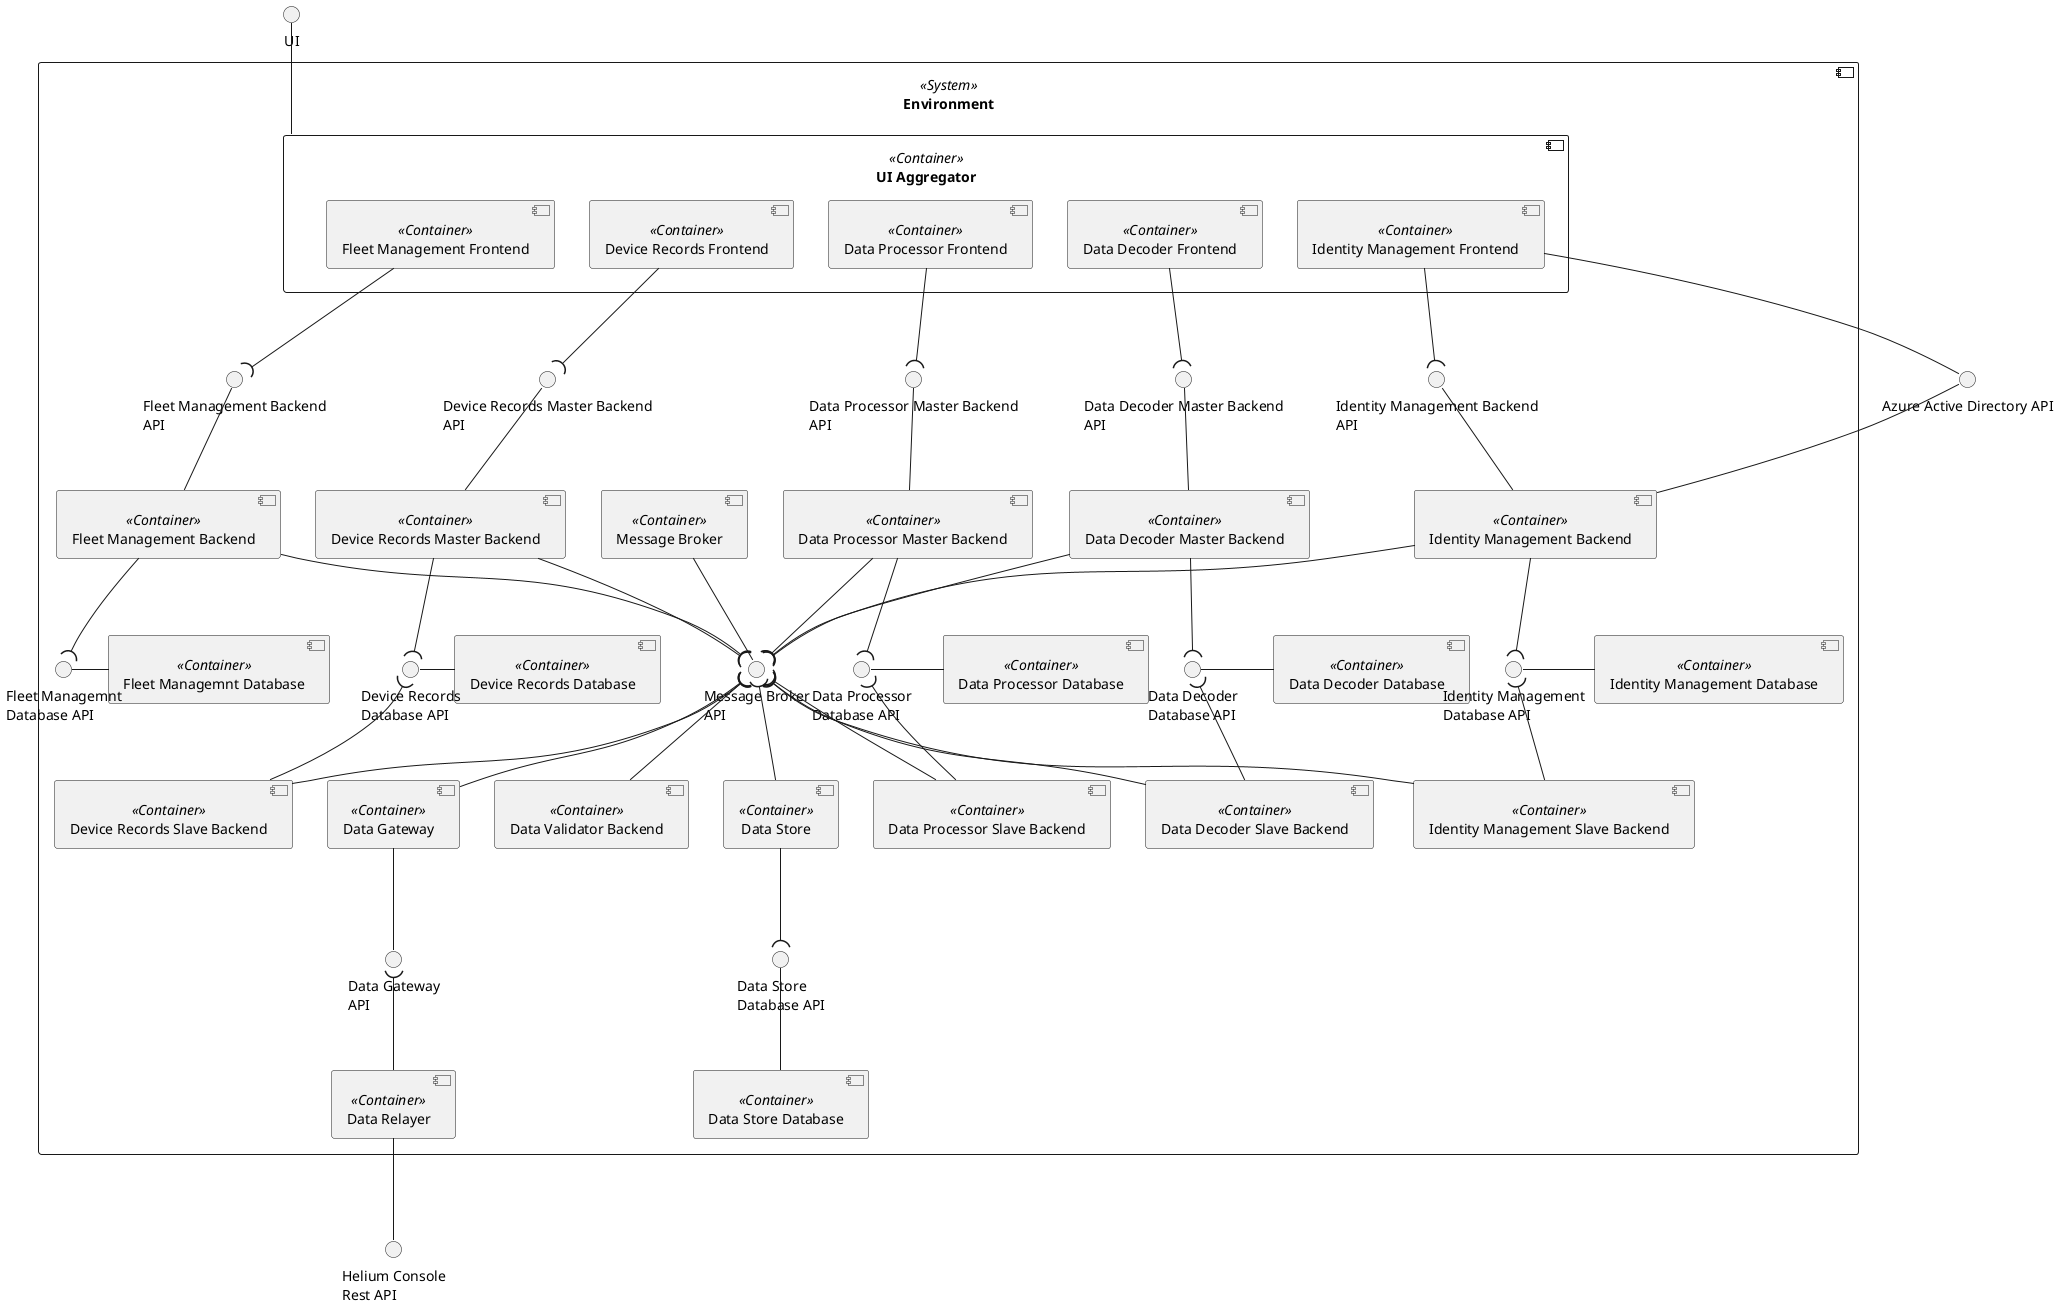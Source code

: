 @startuml logical-view-level2

skinparam Monochrome true
skinparam sequenceMessageAlign center
skinparam Shadowing false
skinparam componentStyle uml2
skinparam packageStyle rectangle

interface "UI" as UI

interface "Helium Console\nRest API" as IN_ENDPOINT

interface "Azure Active Directory API" as AUTH_ENDPOINT

component "Environment" <<System>> {
    component "UI Aggregator" as UIAG <<Container>> {
        component "Fleet Management Frontend" as LTF <<Container>>
        component "Device Records Frontend" as DRF <<Container>>
        component "Data Processor Frontend" as DPF <<Container>>
        component "Data Decoder Frontend" as DDF <<Container>>
        component "Identity Management Frontend" as IAMF <<Container>>
    }
    component "Fleet Management Backend" as LTB <<Container>>
    component "Message Broker" as MB <<Container>>
    component "Device Records Master Backend" as DRB <<Container>>
    component "Device Records Slave Backend" as DRSB <<Container>>
    component "Data Gateway" as DDG <<Container>>
    component "Data Relayer" as DR <<Container>>
    component "Data Processor Slave Backend" as DPSB <<Container>>
    component "Data Processor Master Backend" as DPB <<Container>>
    component "Data Decoder Slave Backend" as DDSB <<Container>>
    component "Data Decoder Master Backend" as DDB <<Container>>
    component "Data Validator Backend" as DVB <<Container>>
    component "Device Records Database" as DRDB <<Container>>
    component "Data Processor Database" as DPDB <<Container>>
    component "Data Decoder Database" as DDDB <<Container>>
    component "Identity Management Database" as IAMDB <<Container>>
    component "Data Store" as DS <<Container>>
    component "Fleet Managemnt Database" as QUESTDB <<Container>>
    component "Data Store Database" as MONGODB <<Container>>
    component "Identity Management Backend" as IAMB <<Container>>
    component "Identity Management Slave Backend" as IAMSB <<Container>>

    interface "Message Broker\nAPI" as MB_API
    interface "Fleet Management Backend\nAPI" as LTB_API
    interface "Device Records Master Backend\nAPI" as DRB_API
    interface "Data Processor Master Backend\nAPI" as DPB_API
    interface "Data Decoder Master Backend\nAPI" as DDMB_API
    interface "Device Records\nDatabase API" as DRDB_API
    interface "Data Processor\nDatabase API" as DPDB_API
    interface "Data Decoder\nDatabase API" as DDDB_API
    interface "Identity Management\nDatabase API" as IAMDB_API
    interface "Fleet Managemnt\nDatabase API" as QUESTDB_API
    interface "Data Store\nDatabase API" as MONGODB_API
    interface "Data Gateway\nAPI" as DDG_API
    interface "Identity Management Backend\nAPI" as IAMB_API

    LTB --( QUESTDB_API
    DS --( MONGODB_API
    DDG -- DDG_API
    DPB_API -- DPB
    DDMB_API -- DDB
    DRB_API -- DRB
    MB -- MB_API
    DRDB_API - DRDB
    DPDB_API - DPDB
    DDDB_API - DDDB
    IAMDB_API - IAMDB
    LTB_API -- LTB
    IAMB_API -- IAMB
    UI -- UIAG
    MONGODB_API -- MONGODB
    QUESTDB_API - QUESTDB
    DRB --( DRDB_API
    DRDB_API )-- DRSB
    DPB --( DPDB_API
    DDB --( DDDB_API
    DPDB_API )-- DPSB
    DDDB_API )-- DDSB
    IAMB --( IAMDB_API
    IAMDB_API )-- IAMSB
    LTF --( LTB_API
    DPF --( DPB_API
    DDF --( DDMB_API
    DRF --( DRB_API
    IAMF --( IAMB_API

    LTB --( MB_API
    DRB --( MB_API
    DPB --( MB_API
    DDB --( MB_API
    IAMB --( MB_API
    MB_API )-- DS
    MB_API )-- DDG
    MB_API )-- DVB
    MB_API )-- DRSB
    MB_API )-- DPSB
    MB_API )-- DDSB
    MB_API )-- IAMSB

    DR -- IN_ENDPOINT
    DDG_API )-- DR

    IAMF -- AUTH_ENDPOINT
    AUTH_ENDPOINT -- IAMB

    IAMB --[hidden]- IAMSB
    DRB --[hidden]- DRSB
    DDB --[hidden]- DDSB
    DPB --[hidden]- DPSB
    IAMB --[hidden]- IAMSB

}

@enduml
